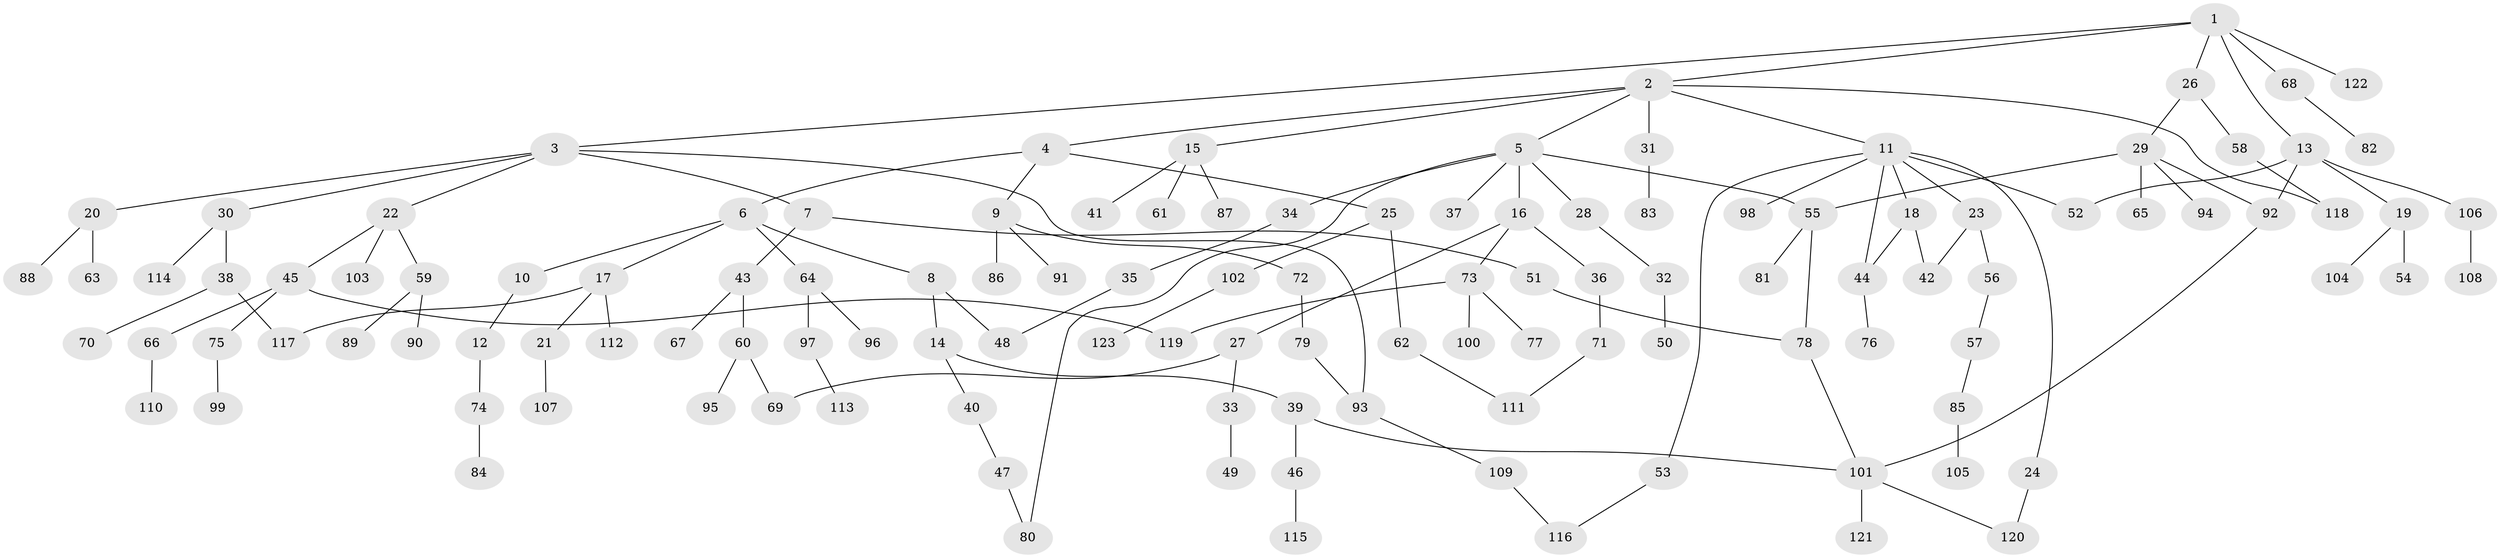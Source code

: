 // Generated by graph-tools (version 1.1) at 2025/25/03/09/25 03:25:28]
// undirected, 123 vertices, 140 edges
graph export_dot {
graph [start="1"]
  node [color=gray90,style=filled];
  1;
  2;
  3;
  4;
  5;
  6;
  7;
  8;
  9;
  10;
  11;
  12;
  13;
  14;
  15;
  16;
  17;
  18;
  19;
  20;
  21;
  22;
  23;
  24;
  25;
  26;
  27;
  28;
  29;
  30;
  31;
  32;
  33;
  34;
  35;
  36;
  37;
  38;
  39;
  40;
  41;
  42;
  43;
  44;
  45;
  46;
  47;
  48;
  49;
  50;
  51;
  52;
  53;
  54;
  55;
  56;
  57;
  58;
  59;
  60;
  61;
  62;
  63;
  64;
  65;
  66;
  67;
  68;
  69;
  70;
  71;
  72;
  73;
  74;
  75;
  76;
  77;
  78;
  79;
  80;
  81;
  82;
  83;
  84;
  85;
  86;
  87;
  88;
  89;
  90;
  91;
  92;
  93;
  94;
  95;
  96;
  97;
  98;
  99;
  100;
  101;
  102;
  103;
  104;
  105;
  106;
  107;
  108;
  109;
  110;
  111;
  112;
  113;
  114;
  115;
  116;
  117;
  118;
  119;
  120;
  121;
  122;
  123;
  1 -- 2;
  1 -- 3;
  1 -- 13;
  1 -- 26;
  1 -- 68;
  1 -- 122;
  2 -- 4;
  2 -- 5;
  2 -- 11;
  2 -- 15;
  2 -- 31;
  2 -- 118;
  3 -- 7;
  3 -- 20;
  3 -- 22;
  3 -- 30;
  3 -- 93;
  4 -- 6;
  4 -- 9;
  4 -- 25;
  5 -- 16;
  5 -- 28;
  5 -- 34;
  5 -- 37;
  5 -- 55;
  5 -- 80;
  6 -- 8;
  6 -- 10;
  6 -- 17;
  6 -- 64;
  7 -- 43;
  7 -- 51;
  8 -- 14;
  8 -- 48;
  9 -- 72;
  9 -- 86;
  9 -- 91;
  10 -- 12;
  11 -- 18;
  11 -- 23;
  11 -- 24;
  11 -- 44;
  11 -- 53;
  11 -- 98;
  11 -- 52;
  12 -- 74;
  13 -- 19;
  13 -- 52;
  13 -- 106;
  13 -- 92;
  14 -- 39;
  14 -- 40;
  15 -- 41;
  15 -- 61;
  15 -- 87;
  16 -- 27;
  16 -- 36;
  16 -- 73;
  17 -- 21;
  17 -- 112;
  17 -- 117;
  18 -- 42;
  18 -- 44;
  19 -- 54;
  19 -- 104;
  20 -- 63;
  20 -- 88;
  21 -- 107;
  22 -- 45;
  22 -- 59;
  22 -- 103;
  23 -- 42;
  23 -- 56;
  24 -- 120;
  25 -- 62;
  25 -- 102;
  26 -- 29;
  26 -- 58;
  27 -- 33;
  27 -- 69;
  28 -- 32;
  29 -- 65;
  29 -- 92;
  29 -- 94;
  29 -- 55;
  30 -- 38;
  30 -- 114;
  31 -- 83;
  32 -- 50;
  33 -- 49;
  34 -- 35;
  35 -- 48;
  36 -- 71;
  38 -- 70;
  38 -- 117;
  39 -- 46;
  39 -- 101;
  40 -- 47;
  43 -- 60;
  43 -- 67;
  44 -- 76;
  45 -- 66;
  45 -- 75;
  45 -- 119;
  46 -- 115;
  47 -- 80;
  51 -- 78;
  53 -- 116;
  55 -- 78;
  55 -- 81;
  56 -- 57;
  57 -- 85;
  58 -- 118;
  59 -- 89;
  59 -- 90;
  60 -- 95;
  60 -- 69;
  62 -- 111;
  64 -- 96;
  64 -- 97;
  66 -- 110;
  68 -- 82;
  71 -- 111;
  72 -- 79;
  73 -- 77;
  73 -- 100;
  73 -- 119;
  74 -- 84;
  75 -- 99;
  78 -- 101;
  79 -- 93;
  85 -- 105;
  92 -- 101;
  93 -- 109;
  97 -- 113;
  101 -- 120;
  101 -- 121;
  102 -- 123;
  106 -- 108;
  109 -- 116;
}
